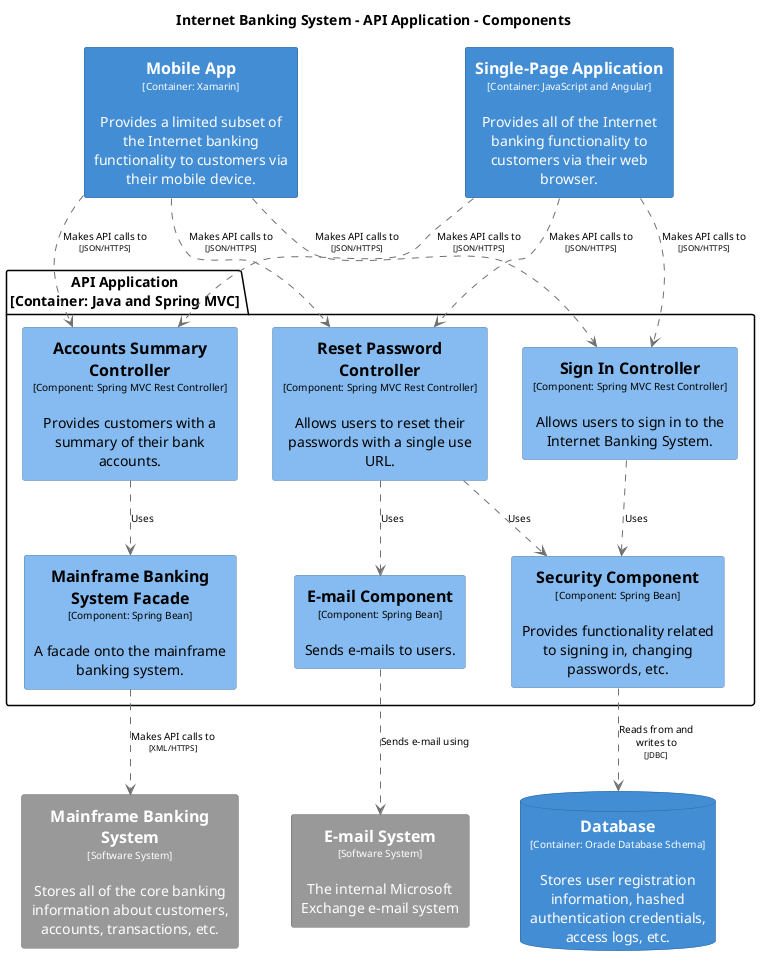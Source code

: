 @startuml(id=Components)
title Internet Banking System - API Application - Components

skinparam {
  shadowing false
  arrowFontSize 10
  defaultTextAlignment center
  wrapWidth 200
  maxMessageSize 100
}
hide stereotype
top to bottom direction
skinparam rectangle<<12>> {
  BackgroundColor #85bbf0
  FontColor #000000
  BorderColor #5D82A8
}
skinparam rectangle<<13>> {
  BackgroundColor #85bbf0
  FontColor #000000
  BorderColor #5D82A8
}
skinparam rectangle<<14>> {
  BackgroundColor #85bbf0
  FontColor #000000
  BorderColor #5D82A8
}
skinparam rectangle<<4>> {
  BackgroundColor #999999
  FontColor #ffffff
  BorderColor #6B6B6B
}
skinparam rectangle<<15>> {
  BackgroundColor #85bbf0
  FontColor #000000
  BorderColor #5D82A8
}
skinparam rectangle<<16>> {
  BackgroundColor #85bbf0
  FontColor #000000
  BorderColor #5D82A8
}
skinparam rectangle<<5>> {
  BackgroundColor #999999
  FontColor #ffffff
  BorderColor #6B6B6B
}
skinparam rectangle<<17>> {
  BackgroundColor #85bbf0
  FontColor #000000
  BorderColor #5D82A8
}
skinparam database<<18>> {
  BackgroundColor #438dd5
  FontColor #ffffff
  BorderColor #2E6295
}
skinparam rectangle<<8>> {
  BackgroundColor #438dd5
  FontColor #ffffff
  BorderColor #2E6295
}
skinparam rectangle<<9>> {
  BackgroundColor #438dd5
  FontColor #ffffff
  BorderColor #2E6295
}
database "==Database\n<size:10>[Container: Oracle Database Schema]</size>\n\nStores user registration information, hashed authentication credentials, access logs, etc." <<18>> as 18
rectangle "==E-mail System\n<size:10>[Software System]</size>\n\nThe internal Microsoft Exchange e-mail system" <<5>> as 5
rectangle "==Mainframe Banking System\n<size:10>[Software System]</size>\n\nStores all of the core banking information about customers, accounts, transactions, etc." <<4>> as 4
rectangle "==Mobile App\n<size:10>[Container: Xamarin]</size>\n\nProvides a limited subset of the Internet banking functionality to customers via their mobile device." <<9>> as 9
rectangle "==Single-Page Application\n<size:10>[Container: JavaScript and Angular]</size>\n\nProvides all of the Internet banking functionality to customers via their web browser." <<8>> as 8
package "API Application\n[Container: Java and Spring MVC]" {
  rectangle "==Accounts Summary Controller\n<size:10>[Component: Spring MVC Rest Controller]</size>\n\nProvides customers with a summary of their bank accounts." <<13>> as 13
  rectangle "==E-mail Component\n<size:10>[Component: Spring Bean]</size>\n\nSends e-mails to users." <<17>> as 17
  rectangle "==Mainframe Banking System Facade\n<size:10>[Component: Spring Bean]</size>\n\nA facade onto the mainframe banking system." <<16>> as 16
  rectangle "==Reset Password Controller\n<size:10>[Component: Spring MVC Rest Controller]</size>\n\nAllows users to reset their passwords with a single use URL." <<14>> as 14
  rectangle "==Security Component\n<size:10>[Component: Spring Bean]</size>\n\nProvides functionality related to signing in, changing passwords, etc." <<15>> as 15
  rectangle "==Sign In Controller\n<size:10>[Component: Spring MVC Rest Controller]</size>\n\nAllows users to sign in to the Internet Banking System." <<12>> as 12
}
13 .[#707070].> 16 : "Uses"
17 .[#707070].> 5 : "Sends e-mail using"
16 .[#707070].> 4 : "Makes API calls to\n<size:8>[XML/HTTPS]</size>"
9 .[#707070].> 13 : "Makes API calls to\n<size:8>[JSON/HTTPS]</size>"
9 .[#707070].> 14 : "Makes API calls to\n<size:8>[JSON/HTTPS]</size>"
9 .[#707070].> 12 : "Makes API calls to\n<size:8>[JSON/HTTPS]</size>"
14 .[#707070].> 17 : "Uses"
14 .[#707070].> 15 : "Uses"
15 .[#707070].> 18 : "Reads from and writes to\n<size:8>[JDBC]</size>"
12 .[#707070].> 15 : "Uses"
8 .[#707070].> 13 : "Makes API calls to\n<size:8>[JSON/HTTPS]</size>"
8 .[#707070].> 14 : "Makes API calls to\n<size:8>[JSON/HTTPS]</size>"
8 .[#707070].> 12 : "Makes API calls to\n<size:8>[JSON/HTTPS]</size>"
@enduml